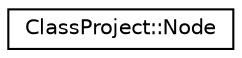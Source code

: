 digraph "Graphical Class Hierarchy"
{
 // LATEX_PDF_SIZE
  edge [fontname="Helvetica",fontsize="10",labelfontname="Helvetica",labelfontsize="10"];
  node [fontname="Helvetica",fontsize="10",shape=record];
  rankdir="LR";
  Node0 [label="ClassProject::Node",height=0.2,width=0.4,color="black", fillcolor="white", style="filled",URL="$structClassProject_1_1Node.html",tooltip=" "];
}
